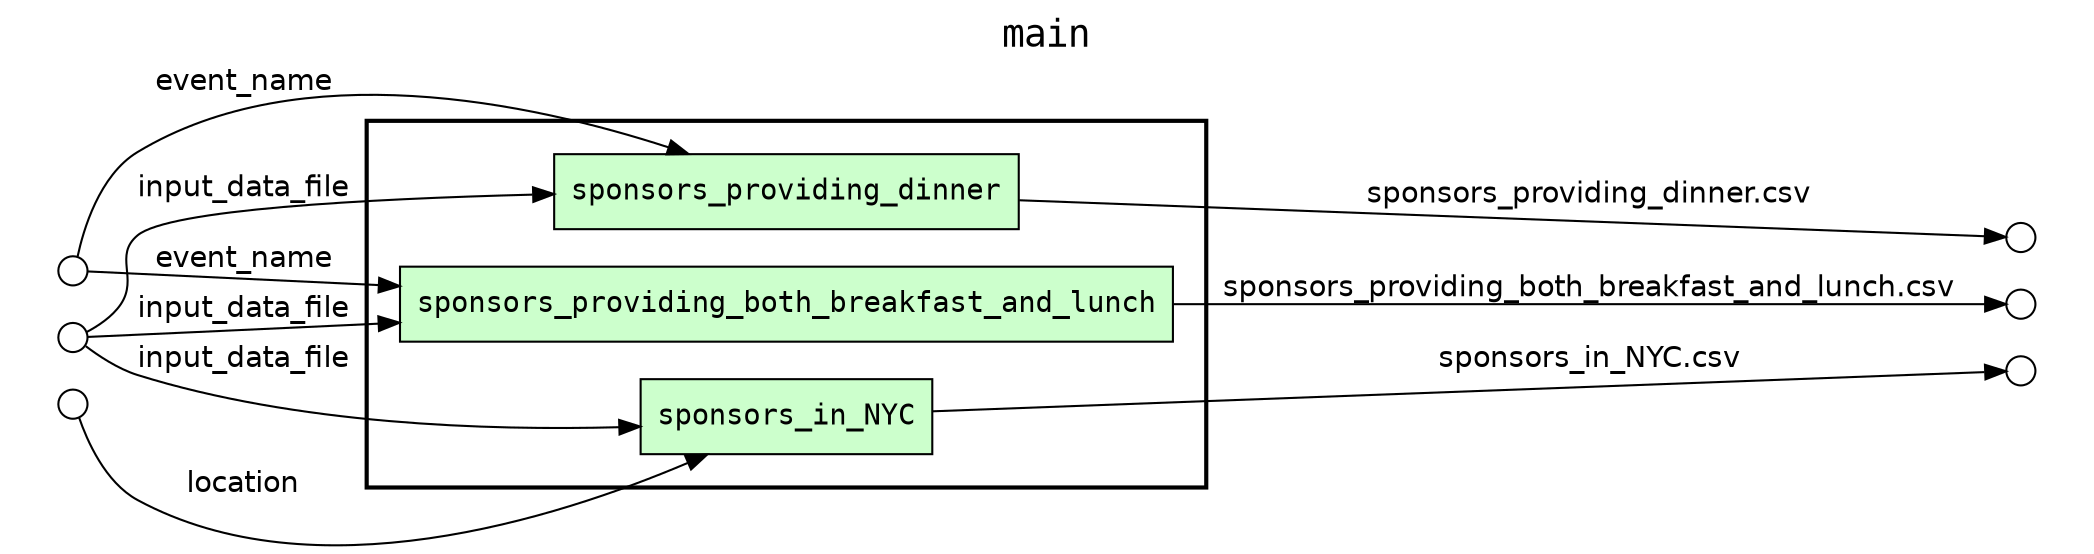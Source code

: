 digraph Workflow {
rankdir=LR
fontname=Courier; fontsize=18; labelloc=t
label=main
subgraph cluster_workflow_box_outer { label=""; color=black; penwidth=2
subgraph cluster_workflow_box_inner { label=""; color=white
node[shape=box style=filled fillcolor="#CCFFCC" peripheries=1 fontname=Courier]
sponsors_providing_dinner
sponsors_providing_both_breakfast_and_lunch
sponsors_in_NYC
edge[fontname=Helvetica]
}}
subgraph cluster_input_ports_group_outer { label=""; color=white
subgraph cluster_input_ports_group_inner { label=""; color=white
node[shape=circle style=filled fillcolor="#FFFFFF" peripheries=1 fontname=Courier width=0.2]
event_name_input_port [label=""]
location_input_port [label=""]
input_data_file_input_port [label=""]
}}
subgraph cluster_output_ports_group_outer { label=""; color=white
subgraph cluster_output_ports_group_inner { label=""; color=white
node[shape=circle style=filled fillcolor="#FFFFFF" peripheries=1 fontname=Courier width=0.2]
"sponsors_providing_dinner.csv_output_port" [label=""]
"sponsors_providing_both_breakfast_and_lunch.csv_output_port" [label=""]
"sponsors_in_NYC.csv_output_port" [label=""]
}}
edge[fontname=Helvetica]
event_name_input_port -> sponsors_providing_dinner [label=event_name]
event_name_input_port -> sponsors_providing_both_breakfast_and_lunch [label=event_name]
input_data_file_input_port -> sponsors_providing_dinner [label=input_data_file]
input_data_file_input_port -> sponsors_providing_both_breakfast_and_lunch [label=input_data_file]
input_data_file_input_port -> sponsors_in_NYC [label=input_data_file]
location_input_port -> sponsors_in_NYC [label=location]
edge[fontname=Helvetica]
sponsors_providing_dinner -> "sponsors_providing_dinner.csv_output_port" [label="sponsors_providing_dinner.csv"]
sponsors_providing_both_breakfast_and_lunch -> "sponsors_providing_both_breakfast_and_lunch.csv_output_port" [label="sponsors_providing_both_breakfast_and_lunch.csv"]
sponsors_in_NYC -> "sponsors_in_NYC.csv_output_port" [label="sponsors_in_NYC.csv"]
}
